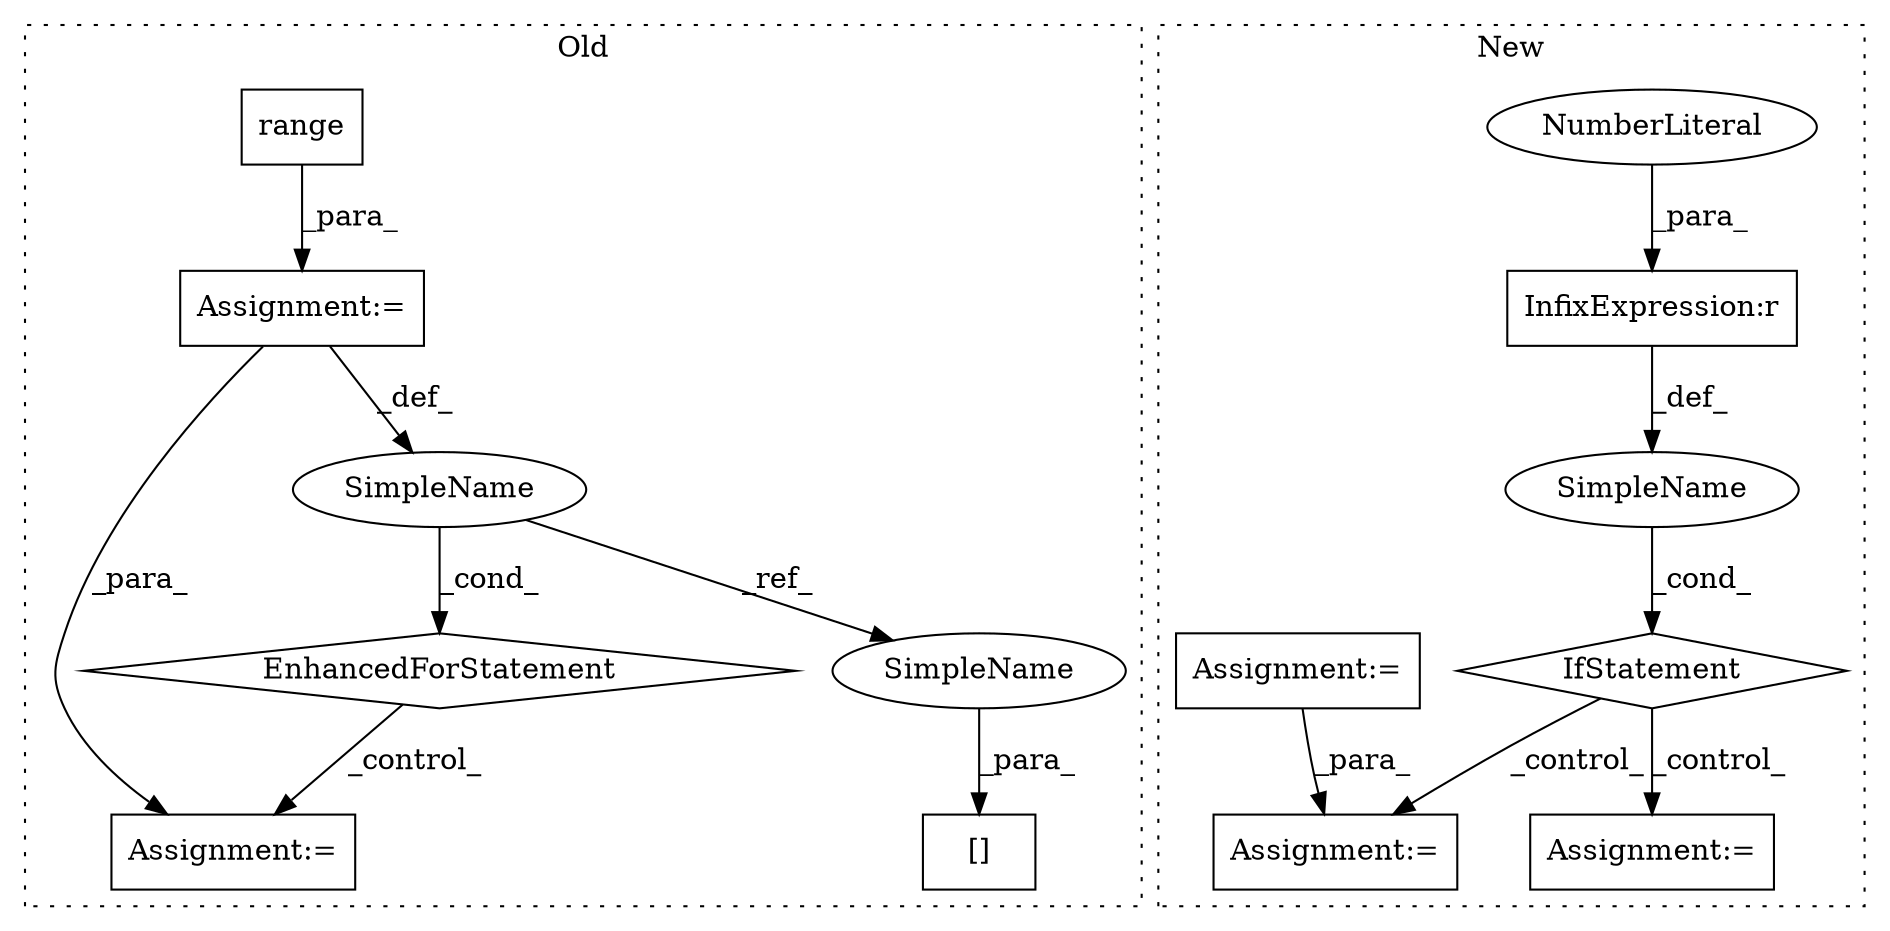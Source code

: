 digraph G {
subgraph cluster0 {
1 [label="EnhancedForStatement" a="70" s="6141,6228" l="61,2" shape="diamond"];
3 [label="Assignment:=" a="7" s="6141,6228" l="61,2" shape="box"];
4 [label="Assignment:=" a="7" s="6339" l="1" shape="box"];
5 [label="SimpleName" a="42" s="6206" l="1" shape="ellipse"];
11 [label="range" a="32" s="6210,6227" l="6,1" shape="box"];
12 [label="[]" a="2" s="6252,6278" l="25,1" shape="box"];
14 [label="SimpleName" a="42" s="6277" l="1" shape="ellipse"];
label = "Old";
style="dotted";
}
subgraph cluster1 {
2 [label="IfStatement" a="25" s="3011,3021" l="4,2" shape="diamond"];
6 [label="Assignment:=" a="7" s="3229" l="52" shape="box"];
7 [label="SimpleName" a="42" s="" l="" shape="ellipse"];
8 [label="InfixExpression:r" a="27" s="3016" l="4" shape="box"];
9 [label="Assignment:=" a="7" s="3051" l="1" shape="box"];
10 [label="NumberLiteral" a="34" s="3020" l="1" shape="ellipse"];
13 [label="Assignment:=" a="7" s="2396" l="16" shape="box"];
label = "New";
style="dotted";
}
1 -> 4 [label="_control_"];
2 -> 6 [label="_control_"];
2 -> 9 [label="_control_"];
3 -> 4 [label="_para_"];
3 -> 5 [label="_def_"];
5 -> 14 [label="_ref_"];
5 -> 1 [label="_cond_"];
7 -> 2 [label="_cond_"];
8 -> 7 [label="_def_"];
10 -> 8 [label="_para_"];
11 -> 3 [label="_para_"];
13 -> 6 [label="_para_"];
14 -> 12 [label="_para_"];
}